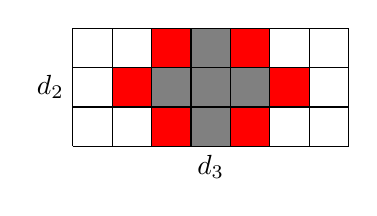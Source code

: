 \begin{tikzpicture}[every node/.style={minimum size=.5cm-\pgflinewidth, outer sep=0pt}]%
  \node[fill=gray]  at (1.75,+0.25) {};
  \node[fill=gray]  at (1.75,+0.75) {};
  \node[fill=gray]  at (1.75,+1.25) {};
  \node[fill=gray]  at (1.25,+0.75) {};
  \node[fill=gray]  at (2.25,+0.75) {};

  \node[fill=red]  at (1.25,+0.25) {};
  \node[fill=red]  at (1.25,+1.25) {};
  \node[fill=red]  at (0.75,+0.75) {};
  \node[fill=red]  at (2.25,+0.25) {};
  \node[fill=red]  at (2.25,+1.25) {};
  \node[fill=red]  at (2.75,+0.75) {};

  %\node[fill=red]  at (0.75,+0.25) {};
  %\node[fill=red]  at (0.75,+1.25) {};
  %\node[fill=red]  at (0.25,+0.75) {};
  %\node[fill=red]  at (2.75,+0.25) {};
  %\node[fill=red]  at (2.75,+1.25) {};
  %\node[fill=red]  at (3.25,+0.75) {};

  \draw[step=0.5cm,color=black] (0,0) grid (3.5,1.5);
  %or using \path
  \draw[draw=none] (0,0)--(3.5,0) node[midway, below]{$d_3$};
  \draw[draw=none] (0,0)--(0,1.5) node[midway, left]{$d_2$};
\end{tikzpicture}%
